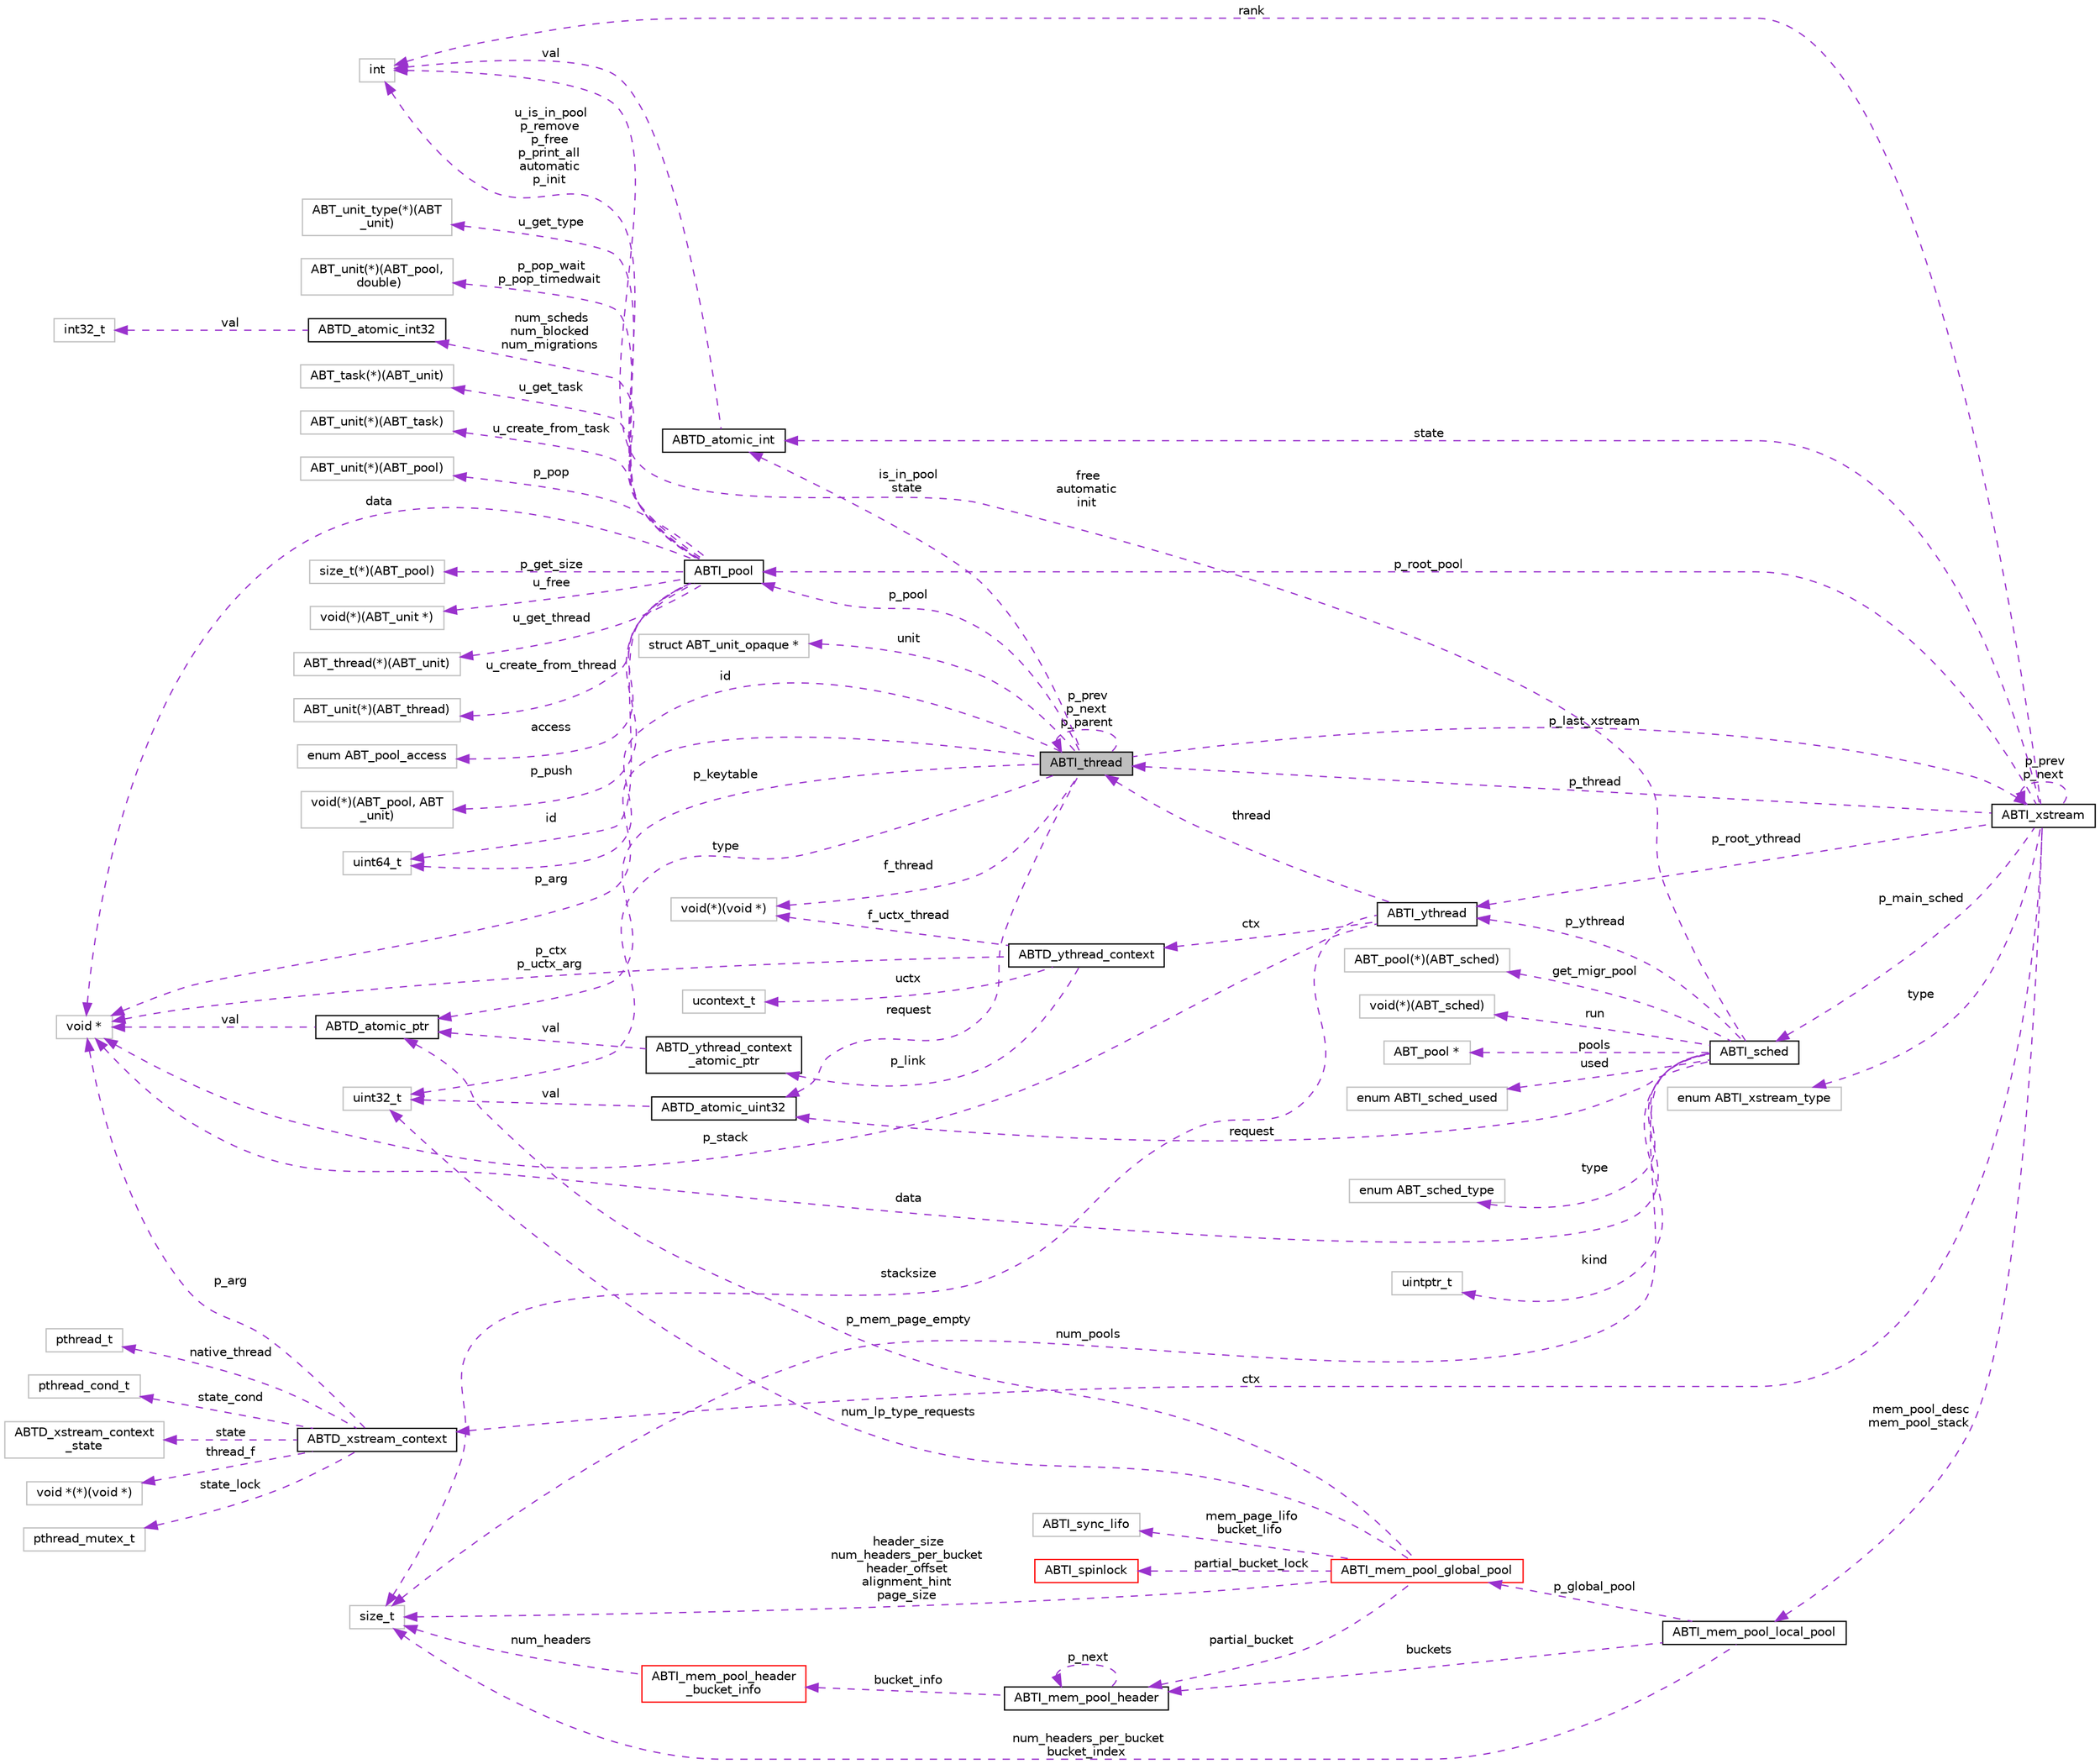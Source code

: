 digraph "ABTI_thread"
{
  edge [fontname="Helvetica",fontsize="10",labelfontname="Helvetica",labelfontsize="10"];
  node [fontname="Helvetica",fontsize="10",shape=record];
  rankdir="LR";
  Node1 [label="ABTI_thread",height=0.2,width=0.4,color="black", fillcolor="grey75", style="filled" fontcolor="black"];
  Node2 -> Node1 [dir="back",color="darkorchid3",fontsize="10",style="dashed",label=" f_thread" ,fontname="Helvetica"];
  Node2 [label="void(*)(void *)",height=0.2,width=0.4,color="grey75", fillcolor="white", style="filled"];
  Node3 -> Node1 [dir="back",color="darkorchid3",fontsize="10",style="dashed",label=" id" ,fontname="Helvetica"];
  Node3 [label="uint64_t",height=0.2,width=0.4,color="grey75", fillcolor="white", style="filled"];
  Node1 -> Node1 [dir="back",color="darkorchid3",fontsize="10",style="dashed",label=" p_prev\np_next\np_parent" ,fontname="Helvetica"];
  Node4 -> Node1 [dir="back",color="darkorchid3",fontsize="10",style="dashed",label=" p_pool" ,fontname="Helvetica"];
  Node4 [label="ABTI_pool",height=0.2,width=0.4,color="black", fillcolor="white", style="filled",URL="$df/d65/structABTI__pool.html"];
  Node5 -> Node4 [dir="back",color="darkorchid3",fontsize="10",style="dashed",label=" p_get_size" ,fontname="Helvetica"];
  Node5 [label="size_t(*)(ABT_pool)",height=0.2,width=0.4,color="grey75", fillcolor="white", style="filled"];
  Node6 -> Node4 [dir="back",color="darkorchid3",fontsize="10",style="dashed",label=" u_free" ,fontname="Helvetica"];
  Node6 [label="void(*)(ABT_unit *)",height=0.2,width=0.4,color="grey75", fillcolor="white", style="filled"];
  Node7 -> Node4 [dir="back",color="darkorchid3",fontsize="10",style="dashed",label=" u_get_thread" ,fontname="Helvetica"];
  Node7 [label="ABT_thread(*)(ABT_unit)",height=0.2,width=0.4,color="grey75", fillcolor="white", style="filled"];
  Node8 -> Node4 [dir="back",color="darkorchid3",fontsize="10",style="dashed",label=" u_create_from_thread" ,fontname="Helvetica"];
  Node8 [label="ABT_unit(*)(ABT_thread)",height=0.2,width=0.4,color="grey75", fillcolor="white", style="filled"];
  Node3 -> Node4 [dir="back",color="darkorchid3",fontsize="10",style="dashed",label=" id" ,fontname="Helvetica"];
  Node9 -> Node4 [dir="back",color="darkorchid3",fontsize="10",style="dashed",label=" access" ,fontname="Helvetica"];
  Node9 [label="enum ABT_pool_access",height=0.2,width=0.4,color="grey75", fillcolor="white", style="filled"];
  Node10 -> Node4 [dir="back",color="darkorchid3",fontsize="10",style="dashed",label=" p_push" ,fontname="Helvetica"];
  Node10 [label="void(*)(ABT_pool, ABT\l_unit)",height=0.2,width=0.4,color="grey75", fillcolor="white", style="filled"];
  Node11 -> Node4 [dir="back",color="darkorchid3",fontsize="10",style="dashed",label=" u_get_type" ,fontname="Helvetica"];
  Node11 [label="ABT_unit_type(*)(ABT\l_unit)",height=0.2,width=0.4,color="grey75", fillcolor="white", style="filled"];
  Node12 -> Node4 [dir="back",color="darkorchid3",fontsize="10",style="dashed",label=" p_pop_wait\np_pop_timedwait" ,fontname="Helvetica"];
  Node12 [label="ABT_unit(*)(ABT_pool,\l double)",height=0.2,width=0.4,color="grey75", fillcolor="white", style="filled"];
  Node13 -> Node4 [dir="back",color="darkorchid3",fontsize="10",style="dashed",label=" u_is_in_pool\np_remove\np_free\np_print_all\nautomatic\np_init" ,fontname="Helvetica"];
  Node13 [label="int",height=0.2,width=0.4,color="grey75", fillcolor="white", style="filled"];
  Node14 -> Node4 [dir="back",color="darkorchid3",fontsize="10",style="dashed",label=" num_scheds\nnum_blocked\nnum_migrations" ,fontname="Helvetica"];
  Node14 [label="ABTD_atomic_int32",height=0.2,width=0.4,color="black", fillcolor="white", style="filled",URL="$db/d9a/structABTD__atomic__int32.html"];
  Node15 -> Node14 [dir="back",color="darkorchid3",fontsize="10",style="dashed",label=" val" ,fontname="Helvetica"];
  Node15 [label="int32_t",height=0.2,width=0.4,color="grey75", fillcolor="white", style="filled"];
  Node16 -> Node4 [dir="back",color="darkorchid3",fontsize="10",style="dashed",label=" u_get_task" ,fontname="Helvetica"];
  Node16 [label="ABT_task(*)(ABT_unit)",height=0.2,width=0.4,color="grey75", fillcolor="white", style="filled"];
  Node17 -> Node4 [dir="back",color="darkorchid3",fontsize="10",style="dashed",label=" u_create_from_task" ,fontname="Helvetica"];
  Node17 [label="ABT_unit(*)(ABT_task)",height=0.2,width=0.4,color="grey75", fillcolor="white", style="filled"];
  Node18 -> Node4 [dir="back",color="darkorchid3",fontsize="10",style="dashed",label=" p_pop" ,fontname="Helvetica"];
  Node18 [label="ABT_unit(*)(ABT_pool)",height=0.2,width=0.4,color="grey75", fillcolor="white", style="filled"];
  Node19 -> Node4 [dir="back",color="darkorchid3",fontsize="10",style="dashed",label=" data" ,fontname="Helvetica"];
  Node19 [label="void *",height=0.2,width=0.4,color="grey75", fillcolor="white", style="filled"];
  Node20 -> Node1 [dir="back",color="darkorchid3",fontsize="10",style="dashed",label=" p_last_xstream" ,fontname="Helvetica"];
  Node20 [label="ABTI_xstream",height=0.2,width=0.4,color="black", fillcolor="white", style="filled",URL="$dc/d3f/structABTI__xstream.html"];
  Node21 -> Node20 [dir="back",color="darkorchid3",fontsize="10",style="dashed",label=" ctx" ,fontname="Helvetica"];
  Node21 [label="ABTD_xstream_context",height=0.2,width=0.4,color="black", fillcolor="white", style="filled",URL="$df/dec/structABTD__xstream__context.html"];
  Node22 -> Node21 [dir="back",color="darkorchid3",fontsize="10",style="dashed",label=" state" ,fontname="Helvetica"];
  Node22 [label="ABTD_xstream_context\l_state",height=0.2,width=0.4,color="grey75", fillcolor="white", style="filled"];
  Node23 -> Node21 [dir="back",color="darkorchid3",fontsize="10",style="dashed",label=" thread_f" ,fontname="Helvetica"];
  Node23 [label="void *(*)(void *)",height=0.2,width=0.4,color="grey75", fillcolor="white", style="filled"];
  Node24 -> Node21 [dir="back",color="darkorchid3",fontsize="10",style="dashed",label=" state_lock" ,fontname="Helvetica"];
  Node24 [label="pthread_mutex_t",height=0.2,width=0.4,color="grey75", fillcolor="white", style="filled"];
  Node25 -> Node21 [dir="back",color="darkorchid3",fontsize="10",style="dashed",label=" native_thread" ,fontname="Helvetica"];
  Node25 [label="pthread_t",height=0.2,width=0.4,color="grey75", fillcolor="white", style="filled"];
  Node26 -> Node21 [dir="back",color="darkorchid3",fontsize="10",style="dashed",label=" state_cond" ,fontname="Helvetica"];
  Node26 [label="pthread_cond_t",height=0.2,width=0.4,color="grey75", fillcolor="white", style="filled"];
  Node19 -> Node21 [dir="back",color="darkorchid3",fontsize="10",style="dashed",label=" p_arg" ,fontname="Helvetica"];
  Node1 -> Node20 [dir="back",color="darkorchid3",fontsize="10",style="dashed",label=" p_thread" ,fontname="Helvetica"];
  Node27 -> Node20 [dir="back",color="darkorchid3",fontsize="10",style="dashed",label=" p_main_sched" ,fontname="Helvetica"];
  Node27 [label="ABTI_sched",height=0.2,width=0.4,color="black", fillcolor="white", style="filled",URL="$d0/dd5/structABTI__sched.html"];
  Node28 -> Node27 [dir="back",color="darkorchid3",fontsize="10",style="dashed",label=" get_migr_pool" ,fontname="Helvetica"];
  Node28 [label="ABT_pool(*)(ABT_sched)",height=0.2,width=0.4,color="grey75", fillcolor="white", style="filled"];
  Node29 -> Node27 [dir="back",color="darkorchid3",fontsize="10",style="dashed",label=" p_ythread" ,fontname="Helvetica"];
  Node29 [label="ABTI_ythread",height=0.2,width=0.4,color="black", fillcolor="white", style="filled",URL="$d5/d5f/structABTI__ythread.html"];
  Node1 -> Node29 [dir="back",color="darkorchid3",fontsize="10",style="dashed",label=" thread" ,fontname="Helvetica"];
  Node30 -> Node29 [dir="back",color="darkorchid3",fontsize="10",style="dashed",label=" stacksize" ,fontname="Helvetica"];
  Node30 [label="size_t",height=0.2,width=0.4,color="grey75", fillcolor="white", style="filled"];
  Node31 -> Node29 [dir="back",color="darkorchid3",fontsize="10",style="dashed",label=" ctx" ,fontname="Helvetica"];
  Node31 [label="ABTD_ythread_context",height=0.2,width=0.4,color="black", fillcolor="white", style="filled",URL="$d8/df3/structABTD__ythread__context.html"];
  Node2 -> Node31 [dir="back",color="darkorchid3",fontsize="10",style="dashed",label=" f_uctx_thread" ,fontname="Helvetica"];
  Node32 -> Node31 [dir="back",color="darkorchid3",fontsize="10",style="dashed",label=" uctx" ,fontname="Helvetica"];
  Node32 [label="ucontext_t",height=0.2,width=0.4,color="grey75", fillcolor="white", style="filled"];
  Node33 -> Node31 [dir="back",color="darkorchid3",fontsize="10",style="dashed",label=" p_link" ,fontname="Helvetica"];
  Node33 [label="ABTD_ythread_context\l_atomic_ptr",height=0.2,width=0.4,color="black", fillcolor="white", style="filled",URL="$d6/dfc/structABTD__ythread__context__atomic__ptr.html"];
  Node34 -> Node33 [dir="back",color="darkorchid3",fontsize="10",style="dashed",label=" val" ,fontname="Helvetica"];
  Node34 [label="ABTD_atomic_ptr",height=0.2,width=0.4,color="black", fillcolor="white", style="filled",URL="$df/d5b/structABTD__atomic__ptr.html"];
  Node19 -> Node34 [dir="back",color="darkorchid3",fontsize="10",style="dashed",label=" val" ,fontname="Helvetica"];
  Node19 -> Node31 [dir="back",color="darkorchid3",fontsize="10",style="dashed",label=" p_ctx\np_uctx_arg" ,fontname="Helvetica"];
  Node19 -> Node29 [dir="back",color="darkorchid3",fontsize="10",style="dashed",label=" p_stack" ,fontname="Helvetica"];
  Node30 -> Node27 [dir="back",color="darkorchid3",fontsize="10",style="dashed",label=" num_pools" ,fontname="Helvetica"];
  Node13 -> Node27 [dir="back",color="darkorchid3",fontsize="10",style="dashed",label=" free\nautomatic\ninit" ,fontname="Helvetica"];
  Node35 -> Node27 [dir="back",color="darkorchid3",fontsize="10",style="dashed",label=" run" ,fontname="Helvetica"];
  Node35 [label="void(*)(ABT_sched)",height=0.2,width=0.4,color="grey75", fillcolor="white", style="filled"];
  Node36 -> Node27 [dir="back",color="darkorchid3",fontsize="10",style="dashed",label=" pools" ,fontname="Helvetica"];
  Node36 [label="ABT_pool *",height=0.2,width=0.4,color="grey75", fillcolor="white", style="filled"];
  Node37 -> Node27 [dir="back",color="darkorchid3",fontsize="10",style="dashed",label=" request" ,fontname="Helvetica"];
  Node37 [label="ABTD_atomic_uint32",height=0.2,width=0.4,color="black", fillcolor="white", style="filled",URL="$db/df7/structABTD__atomic__uint32.html"];
  Node38 -> Node37 [dir="back",color="darkorchid3",fontsize="10",style="dashed",label=" val" ,fontname="Helvetica"];
  Node38 [label="uint32_t",height=0.2,width=0.4,color="grey75", fillcolor="white", style="filled"];
  Node39 -> Node27 [dir="back",color="darkorchid3",fontsize="10",style="dashed",label=" used" ,fontname="Helvetica"];
  Node39 [label="enum ABTI_sched_used",height=0.2,width=0.4,color="grey75", fillcolor="white", style="filled"];
  Node19 -> Node27 [dir="back",color="darkorchid3",fontsize="10",style="dashed",label=" data" ,fontname="Helvetica"];
  Node40 -> Node27 [dir="back",color="darkorchid3",fontsize="10",style="dashed",label=" type" ,fontname="Helvetica"];
  Node40 [label="enum ABT_sched_type",height=0.2,width=0.4,color="grey75", fillcolor="white", style="filled"];
  Node41 -> Node27 [dir="back",color="darkorchid3",fontsize="10",style="dashed",label=" kind" ,fontname="Helvetica"];
  Node41 [label="uintptr_t",height=0.2,width=0.4,color="grey75", fillcolor="white", style="filled"];
  Node29 -> Node20 [dir="back",color="darkorchid3",fontsize="10",style="dashed",label=" p_root_ythread" ,fontname="Helvetica"];
  Node4 -> Node20 [dir="back",color="darkorchid3",fontsize="10",style="dashed",label=" p_root_pool" ,fontname="Helvetica"];
  Node42 -> Node20 [dir="back",color="darkorchid3",fontsize="10",style="dashed",label=" type" ,fontname="Helvetica"];
  Node42 [label="enum ABTI_xstream_type",height=0.2,width=0.4,color="grey75", fillcolor="white", style="filled"];
  Node20 -> Node20 [dir="back",color="darkorchid3",fontsize="10",style="dashed",label=" p_prev\np_next" ,fontname="Helvetica"];
  Node43 -> Node20 [dir="back",color="darkorchid3",fontsize="10",style="dashed",label=" state" ,fontname="Helvetica"];
  Node43 [label="ABTD_atomic_int",height=0.2,width=0.4,color="black", fillcolor="white", style="filled",URL="$d5/df5/structABTD__atomic__int.html"];
  Node13 -> Node43 [dir="back",color="darkorchid3",fontsize="10",style="dashed",label=" val" ,fontname="Helvetica"];
  Node13 -> Node20 [dir="back",color="darkorchid3",fontsize="10",style="dashed",label=" rank" ,fontname="Helvetica"];
  Node44 -> Node20 [dir="back",color="darkorchid3",fontsize="10",style="dashed",label=" mem_pool_desc\nmem_pool_stack" ,fontname="Helvetica"];
  Node44 [label="ABTI_mem_pool_local_pool",height=0.2,width=0.4,color="black", fillcolor="white", style="filled",URL="$d6/d69/structABTI__mem__pool__local__pool.html"];
  Node30 -> Node44 [dir="back",color="darkorchid3",fontsize="10",style="dashed",label=" num_headers_per_bucket\nbucket_index" ,fontname="Helvetica"];
  Node45 -> Node44 [dir="back",color="darkorchid3",fontsize="10",style="dashed",label=" buckets" ,fontname="Helvetica"];
  Node45 [label="ABTI_mem_pool_header",height=0.2,width=0.4,color="black", fillcolor="white", style="filled",URL="$de/d24/structABTI__mem__pool__header.html"];
  Node46 -> Node45 [dir="back",color="darkorchid3",fontsize="10",style="dashed",label=" bucket_info" ,fontname="Helvetica"];
  Node46 [label="ABTI_mem_pool_header\l_bucket_info",height=0.2,width=0.4,color="red", fillcolor="white", style="filled",URL="$d5/d6c/unionABTI__mem__pool__header__bucket__info.html"];
  Node30 -> Node46 [dir="back",color="darkorchid3",fontsize="10",style="dashed",label=" num_headers" ,fontname="Helvetica"];
  Node45 -> Node45 [dir="back",color="darkorchid3",fontsize="10",style="dashed",label=" p_next" ,fontname="Helvetica"];
  Node47 -> Node44 [dir="back",color="darkorchid3",fontsize="10",style="dashed",label=" p_global_pool" ,fontname="Helvetica"];
  Node47 [label="ABTI_mem_pool_global_pool",height=0.2,width=0.4,color="red", fillcolor="white", style="filled",URL="$d7/de4/structABTI__mem__pool__global__pool.html"];
  Node48 -> Node47 [dir="back",color="darkorchid3",fontsize="10",style="dashed",label=" partial_bucket_lock" ,fontname="Helvetica"];
  Node48 [label="ABTI_spinlock",height=0.2,width=0.4,color="red", fillcolor="white", style="filled",URL="$dc/d81/structABTI__spinlock.html"];
  Node49 -> Node47 [dir="back",color="darkorchid3",fontsize="10",style="dashed",label=" mem_page_lifo\nbucket_lifo" ,fontname="Helvetica"];
  Node49 [label="ABTI_sync_lifo",height=0.2,width=0.4,color="grey75", fillcolor="white", style="filled"];
  Node30 -> Node47 [dir="back",color="darkorchid3",fontsize="10",style="dashed",label=" header_size\nnum_headers_per_bucket\nheader_offset\nalignment_hint\npage_size" ,fontname="Helvetica"];
  Node38 -> Node47 [dir="back",color="darkorchid3",fontsize="10",style="dashed",label=" num_lp_type_requests" ,fontname="Helvetica"];
  Node45 -> Node47 [dir="back",color="darkorchid3",fontsize="10",style="dashed",label=" partial_bucket" ,fontname="Helvetica"];
  Node34 -> Node47 [dir="back",color="darkorchid3",fontsize="10",style="dashed",label=" p_mem_page_empty" ,fontname="Helvetica"];
  Node38 -> Node1 [dir="back",color="darkorchid3",fontsize="10",style="dashed",label=" type" ,fontname="Helvetica"];
  Node43 -> Node1 [dir="back",color="darkorchid3",fontsize="10",style="dashed",label=" is_in_pool\nstate" ,fontname="Helvetica"];
  Node34 -> Node1 [dir="back",color="darkorchid3",fontsize="10",style="dashed",label=" p_keytable" ,fontname="Helvetica"];
  Node37 -> Node1 [dir="back",color="darkorchid3",fontsize="10",style="dashed",label=" request" ,fontname="Helvetica"];
  Node19 -> Node1 [dir="back",color="darkorchid3",fontsize="10",style="dashed",label=" p_arg" ,fontname="Helvetica"];
  Node50 -> Node1 [dir="back",color="darkorchid3",fontsize="10",style="dashed",label=" unit" ,fontname="Helvetica"];
  Node50 [label="struct ABT_unit_opaque *",height=0.2,width=0.4,color="grey75", fillcolor="white", style="filled"];
}
